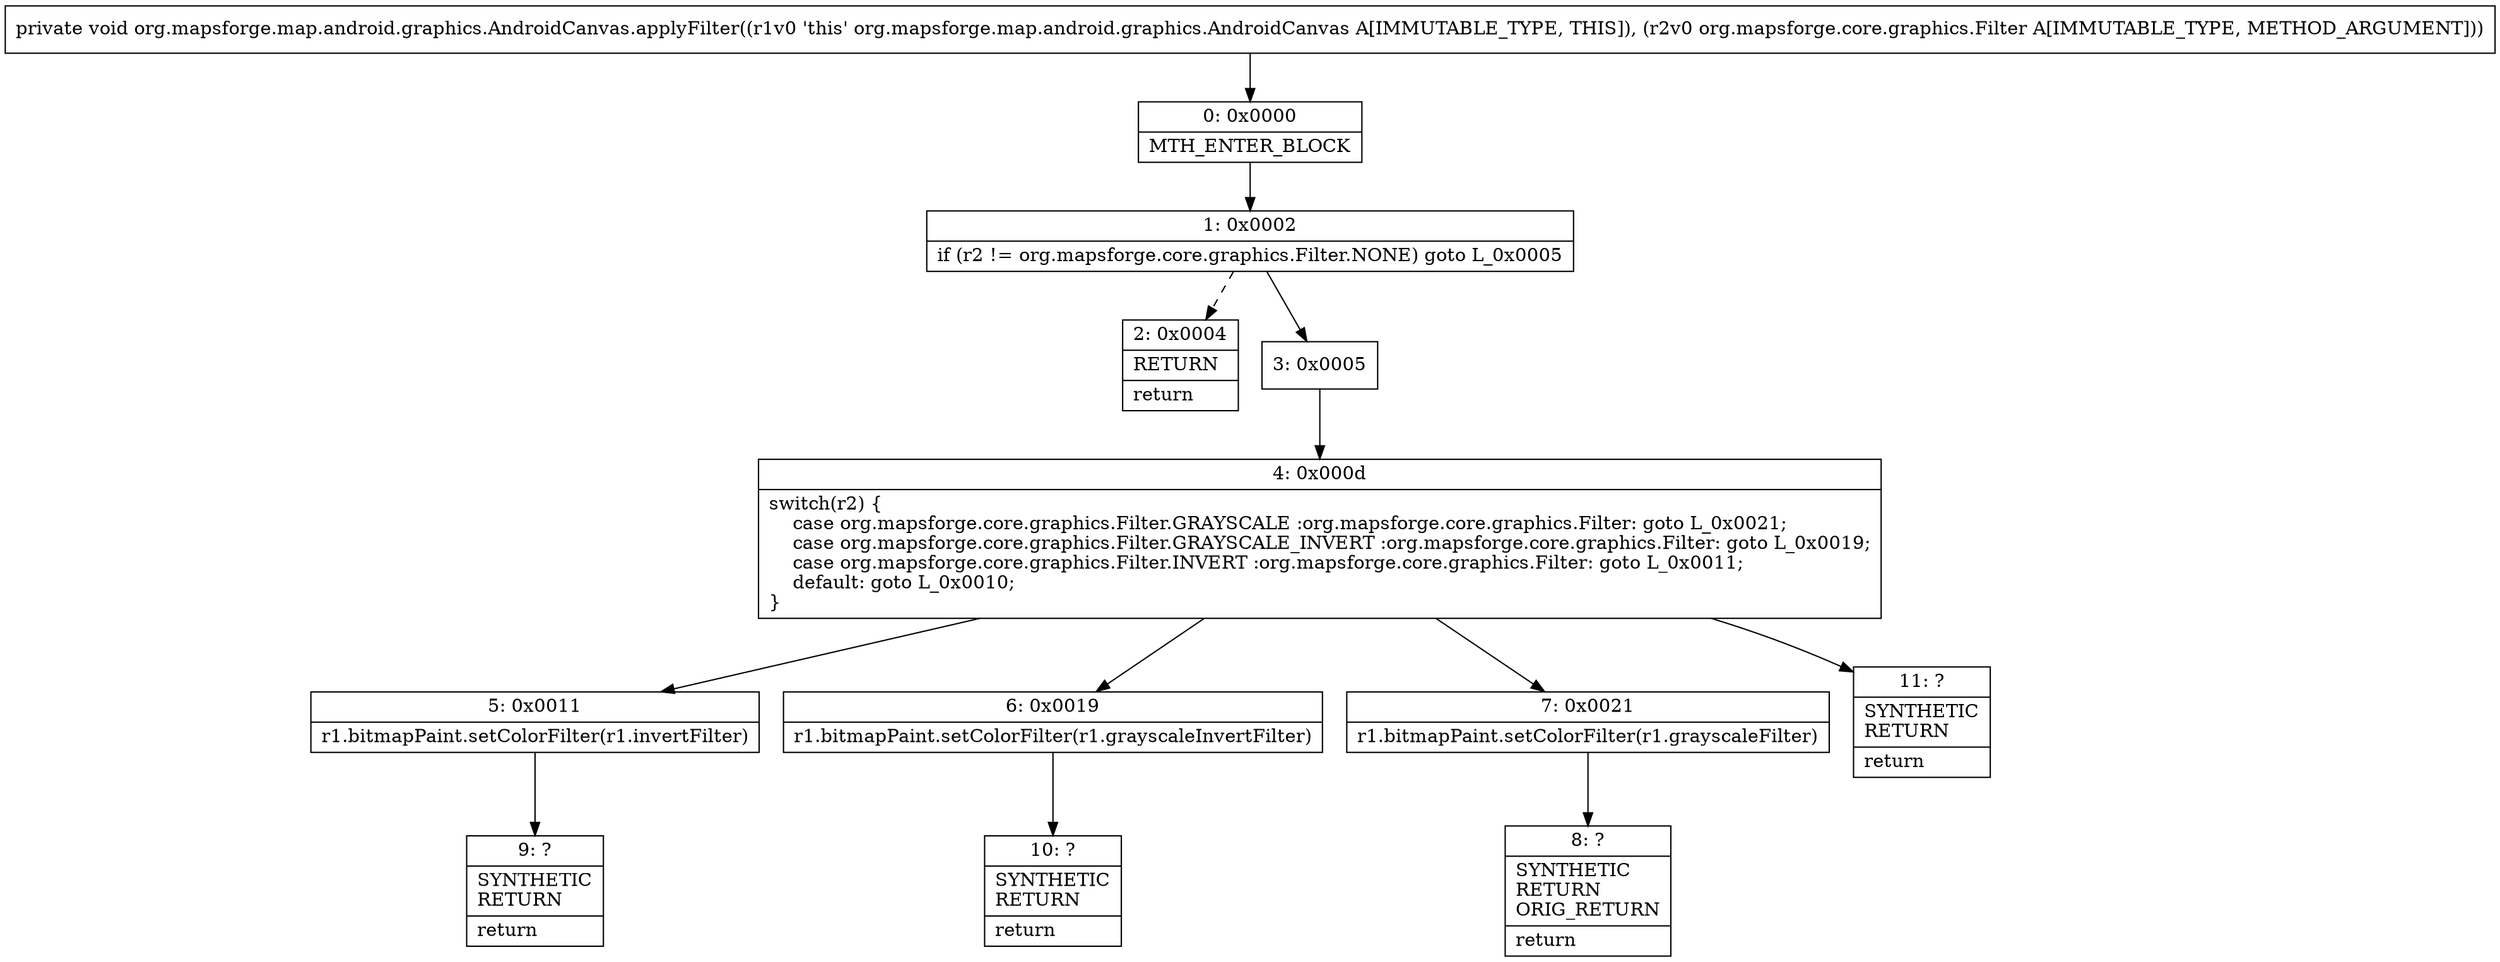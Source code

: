 digraph "CFG fororg.mapsforge.map.android.graphics.AndroidCanvas.applyFilter(Lorg\/mapsforge\/core\/graphics\/Filter;)V" {
Node_0 [shape=record,label="{0\:\ 0x0000|MTH_ENTER_BLOCK\l}"];
Node_1 [shape=record,label="{1\:\ 0x0002|if (r2 != org.mapsforge.core.graphics.Filter.NONE) goto L_0x0005\l}"];
Node_2 [shape=record,label="{2\:\ 0x0004|RETURN\l|return\l}"];
Node_3 [shape=record,label="{3\:\ 0x0005}"];
Node_4 [shape=record,label="{4\:\ 0x000d|switch(r2) \{\l    case org.mapsforge.core.graphics.Filter.GRAYSCALE :org.mapsforge.core.graphics.Filter: goto L_0x0021;\l    case org.mapsforge.core.graphics.Filter.GRAYSCALE_INVERT :org.mapsforge.core.graphics.Filter: goto L_0x0019;\l    case org.mapsforge.core.graphics.Filter.INVERT :org.mapsforge.core.graphics.Filter: goto L_0x0011;\l    default: goto L_0x0010;\l\}\l}"];
Node_5 [shape=record,label="{5\:\ 0x0011|r1.bitmapPaint.setColorFilter(r1.invertFilter)\l}"];
Node_6 [shape=record,label="{6\:\ 0x0019|r1.bitmapPaint.setColorFilter(r1.grayscaleInvertFilter)\l}"];
Node_7 [shape=record,label="{7\:\ 0x0021|r1.bitmapPaint.setColorFilter(r1.grayscaleFilter)\l}"];
Node_8 [shape=record,label="{8\:\ ?|SYNTHETIC\lRETURN\lORIG_RETURN\l|return\l}"];
Node_9 [shape=record,label="{9\:\ ?|SYNTHETIC\lRETURN\l|return\l}"];
Node_10 [shape=record,label="{10\:\ ?|SYNTHETIC\lRETURN\l|return\l}"];
Node_11 [shape=record,label="{11\:\ ?|SYNTHETIC\lRETURN\l|return\l}"];
MethodNode[shape=record,label="{private void org.mapsforge.map.android.graphics.AndroidCanvas.applyFilter((r1v0 'this' org.mapsforge.map.android.graphics.AndroidCanvas A[IMMUTABLE_TYPE, THIS]), (r2v0 org.mapsforge.core.graphics.Filter A[IMMUTABLE_TYPE, METHOD_ARGUMENT])) }"];
MethodNode -> Node_0;
Node_0 -> Node_1;
Node_1 -> Node_2[style=dashed];
Node_1 -> Node_3;
Node_3 -> Node_4;
Node_4 -> Node_5;
Node_4 -> Node_6;
Node_4 -> Node_7;
Node_4 -> Node_11;
Node_5 -> Node_9;
Node_6 -> Node_10;
Node_7 -> Node_8;
}

